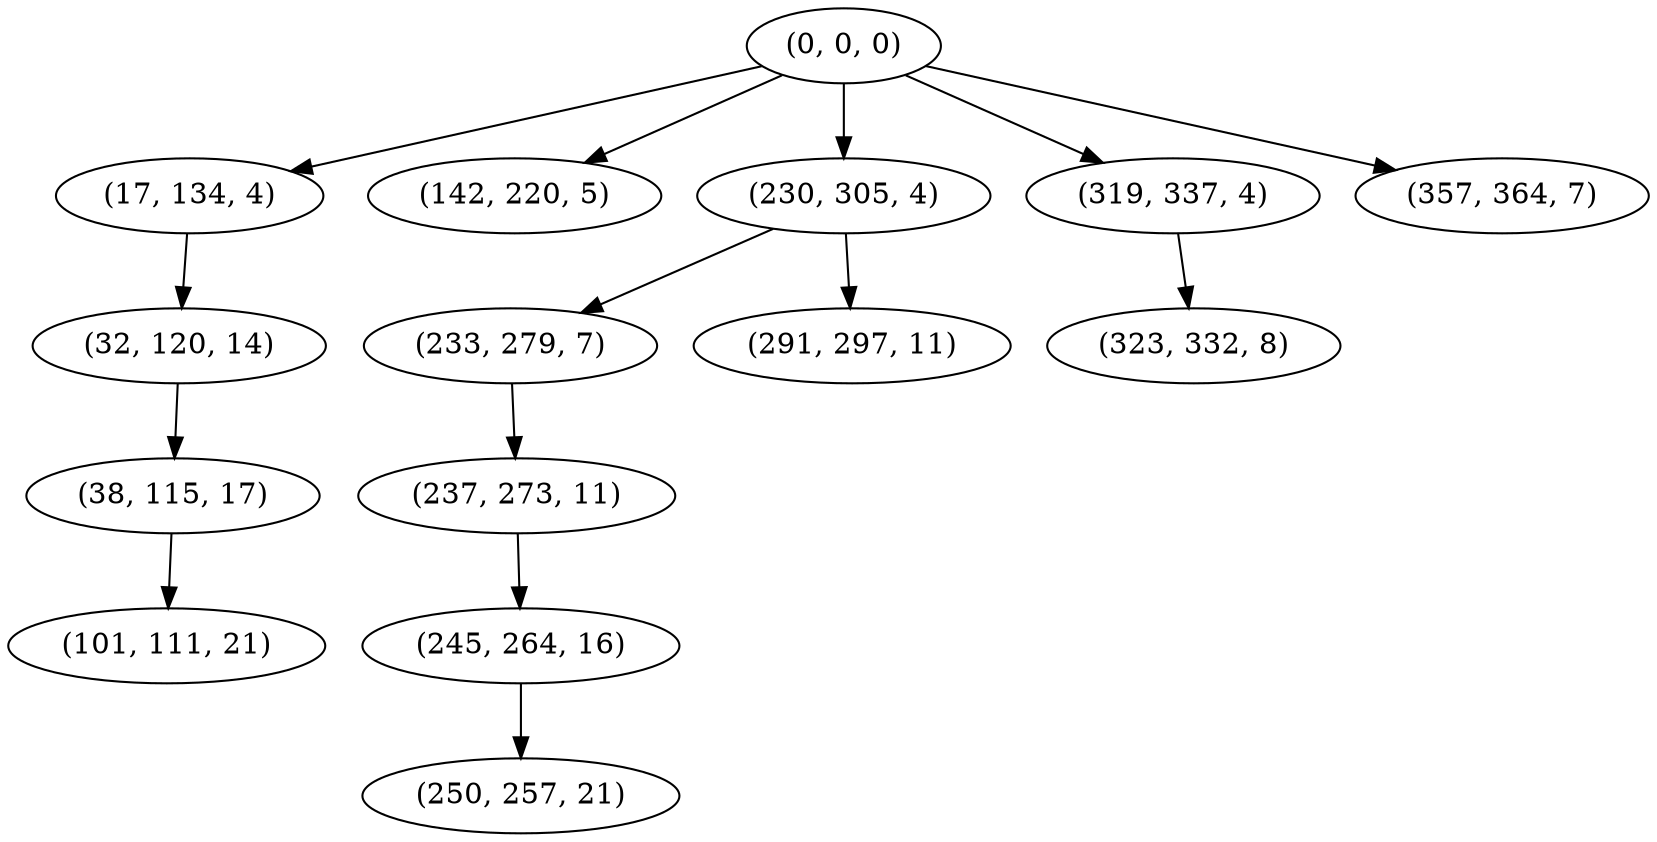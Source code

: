 digraph tree {
    "(0, 0, 0)";
    "(17, 134, 4)";
    "(32, 120, 14)";
    "(38, 115, 17)";
    "(101, 111, 21)";
    "(142, 220, 5)";
    "(230, 305, 4)";
    "(233, 279, 7)";
    "(237, 273, 11)";
    "(245, 264, 16)";
    "(250, 257, 21)";
    "(291, 297, 11)";
    "(319, 337, 4)";
    "(323, 332, 8)";
    "(357, 364, 7)";
    "(0, 0, 0)" -> "(17, 134, 4)";
    "(0, 0, 0)" -> "(142, 220, 5)";
    "(0, 0, 0)" -> "(230, 305, 4)";
    "(0, 0, 0)" -> "(319, 337, 4)";
    "(0, 0, 0)" -> "(357, 364, 7)";
    "(17, 134, 4)" -> "(32, 120, 14)";
    "(32, 120, 14)" -> "(38, 115, 17)";
    "(38, 115, 17)" -> "(101, 111, 21)";
    "(230, 305, 4)" -> "(233, 279, 7)";
    "(230, 305, 4)" -> "(291, 297, 11)";
    "(233, 279, 7)" -> "(237, 273, 11)";
    "(237, 273, 11)" -> "(245, 264, 16)";
    "(245, 264, 16)" -> "(250, 257, 21)";
    "(319, 337, 4)" -> "(323, 332, 8)";
}
